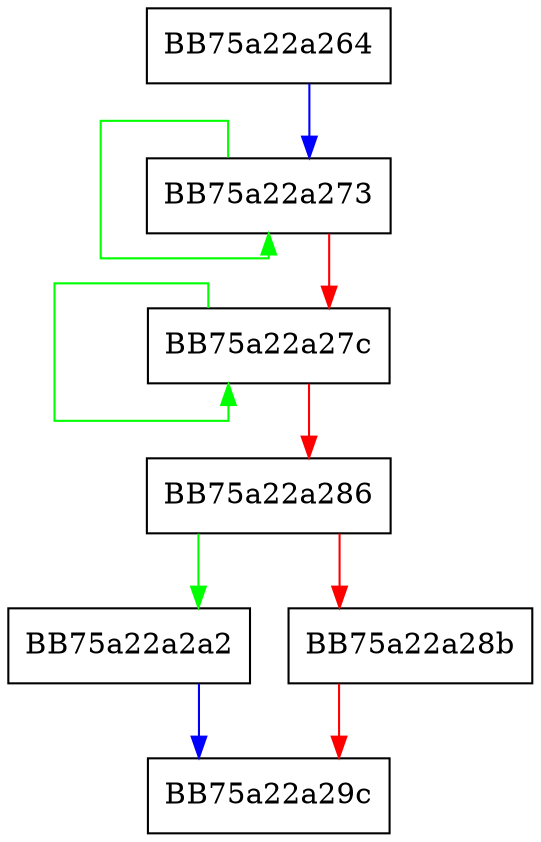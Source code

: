 digraph wcsiEndsWith {
  node [shape="box"];
  graph [splines=ortho];
  BB75a22a264 -> BB75a22a273 [color="blue"];
  BB75a22a273 -> BB75a22a273 [color="green"];
  BB75a22a273 -> BB75a22a27c [color="red"];
  BB75a22a27c -> BB75a22a27c [color="green"];
  BB75a22a27c -> BB75a22a286 [color="red"];
  BB75a22a286 -> BB75a22a2a2 [color="green"];
  BB75a22a286 -> BB75a22a28b [color="red"];
  BB75a22a28b -> BB75a22a29c [color="red"];
  BB75a22a2a2 -> BB75a22a29c [color="blue"];
}